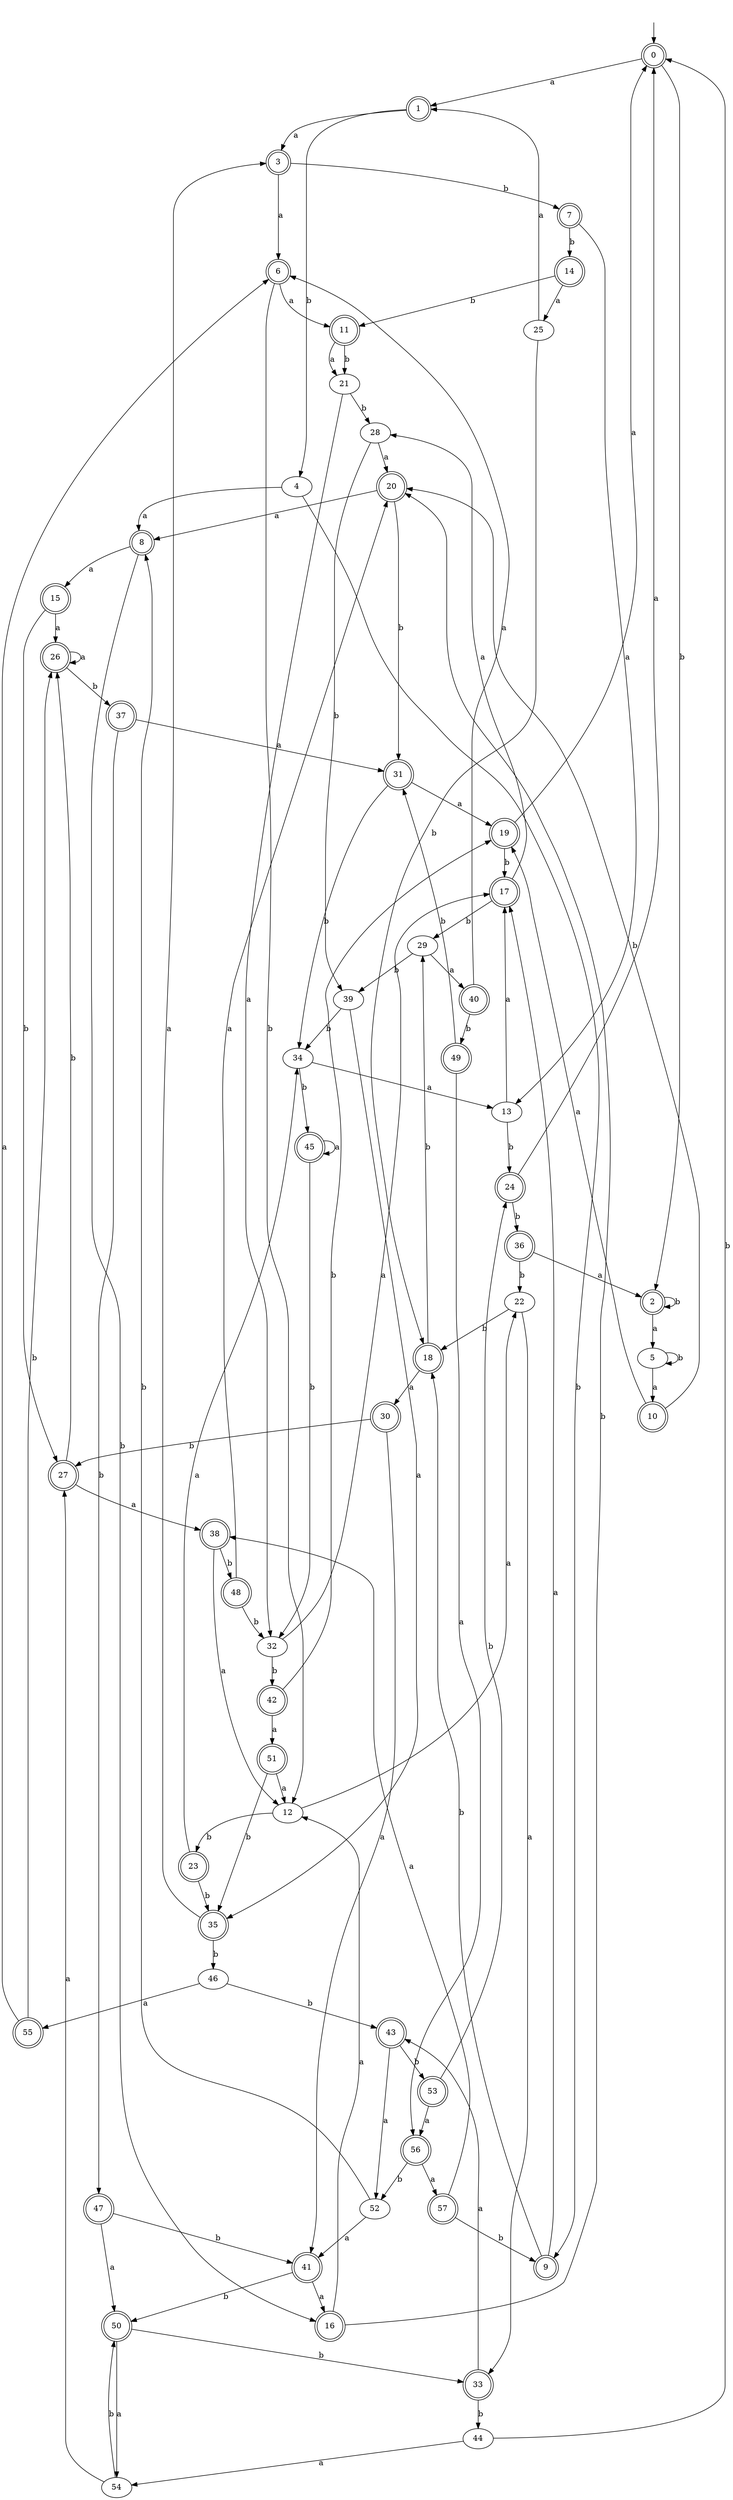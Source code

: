 digraph RandomDFA {
  __start0 [label="", shape=none];
  __start0 -> 0 [label=""];
  0 [shape=circle] [shape=doublecircle]
  0 -> 1 [label="a"]
  0 -> 2 [label="b"]
  1 [shape=doublecircle]
  1 -> 3 [label="a"]
  1 -> 4 [label="b"]
  2 [shape=doublecircle]
  2 -> 5 [label="a"]
  2 -> 2 [label="b"]
  3 [shape=doublecircle]
  3 -> 6 [label="a"]
  3 -> 7 [label="b"]
  4
  4 -> 8 [label="a"]
  4 -> 9 [label="b"]
  5
  5 -> 10 [label="a"]
  5 -> 5 [label="b"]
  6 [shape=doublecircle]
  6 -> 11 [label="a"]
  6 -> 12 [label="b"]
  7 [shape=doublecircle]
  7 -> 13 [label="a"]
  7 -> 14 [label="b"]
  8 [shape=doublecircle]
  8 -> 15 [label="a"]
  8 -> 16 [label="b"]
  9 [shape=doublecircle]
  9 -> 17 [label="a"]
  9 -> 18 [label="b"]
  10 [shape=doublecircle]
  10 -> 19 [label="a"]
  10 -> 20 [label="b"]
  11 [shape=doublecircle]
  11 -> 21 [label="a"]
  11 -> 21 [label="b"]
  12
  12 -> 22 [label="a"]
  12 -> 23 [label="b"]
  13
  13 -> 17 [label="a"]
  13 -> 24 [label="b"]
  14 [shape=doublecircle]
  14 -> 25 [label="a"]
  14 -> 11 [label="b"]
  15 [shape=doublecircle]
  15 -> 26 [label="a"]
  15 -> 27 [label="b"]
  16 [shape=doublecircle]
  16 -> 12 [label="a"]
  16 -> 20 [label="b"]
  17 [shape=doublecircle]
  17 -> 28 [label="a"]
  17 -> 29 [label="b"]
  18 [shape=doublecircle]
  18 -> 30 [label="a"]
  18 -> 29 [label="b"]
  19 [shape=doublecircle]
  19 -> 0 [label="a"]
  19 -> 17 [label="b"]
  20 [shape=doublecircle]
  20 -> 8 [label="a"]
  20 -> 31 [label="b"]
  21
  21 -> 32 [label="a"]
  21 -> 28 [label="b"]
  22
  22 -> 33 [label="a"]
  22 -> 18 [label="b"]
  23 [shape=doublecircle]
  23 -> 34 [label="a"]
  23 -> 35 [label="b"]
  24 [shape=doublecircle]
  24 -> 0 [label="a"]
  24 -> 36 [label="b"]
  25
  25 -> 1 [label="a"]
  25 -> 18 [label="b"]
  26 [shape=doublecircle]
  26 -> 26 [label="a"]
  26 -> 37 [label="b"]
  27 [shape=doublecircle]
  27 -> 38 [label="a"]
  27 -> 26 [label="b"]
  28
  28 -> 20 [label="a"]
  28 -> 39 [label="b"]
  29
  29 -> 40 [label="a"]
  29 -> 39 [label="b"]
  30 [shape=doublecircle]
  30 -> 41 [label="a"]
  30 -> 27 [label="b"]
  31 [shape=doublecircle]
  31 -> 19 [label="a"]
  31 -> 34 [label="b"]
  32
  32 -> 17 [label="a"]
  32 -> 42 [label="b"]
  33 [shape=doublecircle]
  33 -> 43 [label="a"]
  33 -> 44 [label="b"]
  34
  34 -> 13 [label="a"]
  34 -> 45 [label="b"]
  35 [shape=doublecircle]
  35 -> 3 [label="a"]
  35 -> 46 [label="b"]
  36 [shape=doublecircle]
  36 -> 2 [label="a"]
  36 -> 22 [label="b"]
  37 [shape=doublecircle]
  37 -> 31 [label="a"]
  37 -> 47 [label="b"]
  38 [shape=doublecircle]
  38 -> 12 [label="a"]
  38 -> 48 [label="b"]
  39
  39 -> 35 [label="a"]
  39 -> 34 [label="b"]
  40 [shape=doublecircle]
  40 -> 6 [label="a"]
  40 -> 49 [label="b"]
  41 [shape=doublecircle]
  41 -> 16 [label="a"]
  41 -> 50 [label="b"]
  42 [shape=doublecircle]
  42 -> 51 [label="a"]
  42 -> 19 [label="b"]
  43 [shape=doublecircle]
  43 -> 52 [label="a"]
  43 -> 53 [label="b"]
  44
  44 -> 54 [label="a"]
  44 -> 0 [label="b"]
  45 [shape=doublecircle]
  45 -> 45 [label="a"]
  45 -> 32 [label="b"]
  46
  46 -> 55 [label="a"]
  46 -> 43 [label="b"]
  47 [shape=doublecircle]
  47 -> 50 [label="a"]
  47 -> 41 [label="b"]
  48 [shape=doublecircle]
  48 -> 20 [label="a"]
  48 -> 32 [label="b"]
  49 [shape=doublecircle]
  49 -> 56 [label="a"]
  49 -> 31 [label="b"]
  50 [shape=doublecircle]
  50 -> 54 [label="a"]
  50 -> 33 [label="b"]
  51 [shape=doublecircle]
  51 -> 12 [label="a"]
  51 -> 35 [label="b"]
  52
  52 -> 41 [label="a"]
  52 -> 8 [label="b"]
  53 [shape=doublecircle]
  53 -> 56 [label="a"]
  53 -> 24 [label="b"]
  54
  54 -> 27 [label="a"]
  54 -> 50 [label="b"]
  55 [shape=doublecircle]
  55 -> 6 [label="a"]
  55 -> 26 [label="b"]
  56 [shape=doublecircle]
  56 -> 57 [label="a"]
  56 -> 52 [label="b"]
  57 [shape=doublecircle]
  57 -> 38 [label="a"]
  57 -> 9 [label="b"]
}
